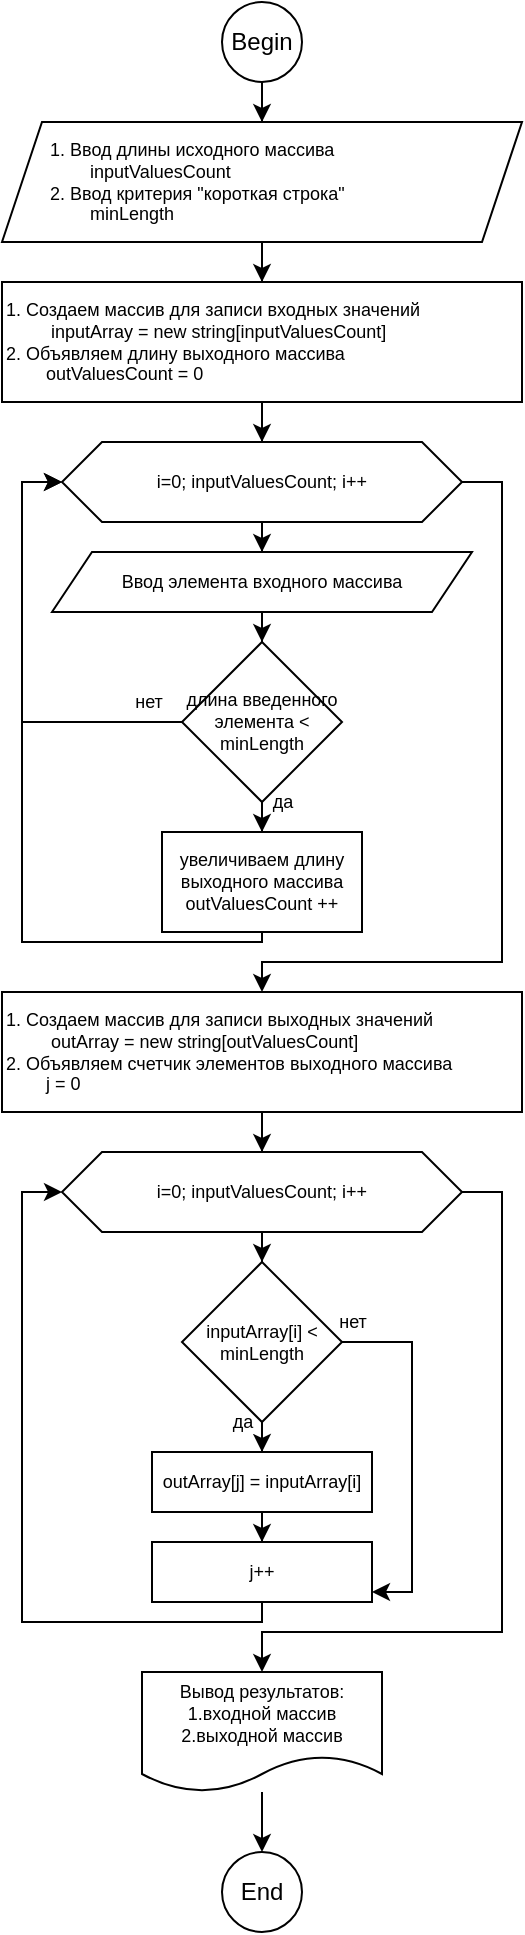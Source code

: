 <mxfile version="20.3.0" type="device"><diagram id="C5RBs43oDa-KdzZeNtuy" name="Page-1"><mxGraphModel dx="2062" dy="1225" grid="1" gridSize="5" guides="1" tooltips="1" connect="1" arrows="1" fold="1" page="1" pageScale="1" pageWidth="827" pageHeight="1169" math="0" shadow="0"><root><mxCell id="WIyWlLk6GJQsqaUBKTNV-0"/><mxCell id="WIyWlLk6GJQsqaUBKTNV-1" parent="WIyWlLk6GJQsqaUBKTNV-0"/><mxCell id="7_G8MAKf1tAbaNgjeeXX-3" style="edgeStyle=orthogonalEdgeStyle;rounded=0;orthogonalLoop=1;jettySize=auto;html=1;fontSize=9;fontColor=default;" edge="1" parent="WIyWlLk6GJQsqaUBKTNV-1" source="0" target="7_G8MAKf1tAbaNgjeeXX-1"><mxGeometry relative="1" as="geometry"/></mxCell><mxCell id="0" value="Begin" style="ellipse;whiteSpace=wrap;html=1;aspect=fixed;" parent="WIyWlLk6GJQsqaUBKTNV-1" vertex="1"><mxGeometry x="130" y="20" width="40" height="40" as="geometry"/></mxCell><mxCell id="1" value="End" style="ellipse;whiteSpace=wrap;html=1;aspect=fixed;" parent="WIyWlLk6GJQsqaUBKTNV-1" vertex="1"><mxGeometry x="130" y="945" width="40" height="40" as="geometry"/></mxCell><mxCell id="7_G8MAKf1tAbaNgjeeXX-4" style="edgeStyle=orthogonalEdgeStyle;rounded=0;orthogonalLoop=1;jettySize=auto;html=1;fontSize=9;fontColor=default;" edge="1" parent="WIyWlLk6GJQsqaUBKTNV-1" source="7_G8MAKf1tAbaNgjeeXX-1" target="7_G8MAKf1tAbaNgjeeXX-12"><mxGeometry relative="1" as="geometry"/></mxCell><mxCell id="7_G8MAKf1tAbaNgjeeXX-1" value="1. Ввод длины исходного массива&lt;br&gt;&lt;span style=&quot;white-space: pre;&quot;&gt;&#9;&lt;/span&gt;inputValuesCount&lt;br&gt;2. Ввод критерия &quot;короткая строка&quot;&lt;br&gt;&lt;span style=&quot;white-space: pre;&quot;&gt;&#9;&lt;/span&gt;minLength" style="shape=parallelogram;perimeter=parallelogramPerimeter;whiteSpace=wrap;fixedSize=1;fontSize=9;fontColor=default;html=1;align=left;spacingLeft=22;" vertex="1" parent="WIyWlLk6GJQsqaUBKTNV-1"><mxGeometry x="20" y="80" width="260" height="60" as="geometry"/></mxCell><mxCell id="7_G8MAKf1tAbaNgjeeXX-9" style="edgeStyle=orthogonalEdgeStyle;rounded=0;orthogonalLoop=1;jettySize=auto;html=1;fontSize=9;fontColor=default;" edge="1" parent="WIyWlLk6GJQsqaUBKTNV-1" source="7_G8MAKf1tAbaNgjeeXX-2" target="7_G8MAKf1tAbaNgjeeXX-6"><mxGeometry relative="1" as="geometry"/></mxCell><mxCell id="7_G8MAKf1tAbaNgjeeXX-20" style="edgeStyle=orthogonalEdgeStyle;rounded=0;orthogonalLoop=1;jettySize=auto;html=1;fontSize=9;fontColor=default;" edge="1" parent="WIyWlLk6GJQsqaUBKTNV-1" source="7_G8MAKf1tAbaNgjeeXX-2" target="7_G8MAKf1tAbaNgjeeXX-19"><mxGeometry relative="1" as="geometry"><Array as="points"><mxPoint x="270" y="260"/><mxPoint x="270" y="500"/><mxPoint x="150" y="500"/></Array></mxGeometry></mxCell><mxCell id="7_G8MAKf1tAbaNgjeeXX-2" value="i=0;&amp;nbsp;inputValuesCount; i++" style="shape=hexagon;perimeter=hexagonPerimeter2;whiteSpace=wrap;fixedSize=1;html=1;fontSize=9;" vertex="1" parent="WIyWlLk6GJQsqaUBKTNV-1"><mxGeometry x="50" y="240" width="200" height="40" as="geometry"/></mxCell><mxCell id="7_G8MAKf1tAbaNgjeeXX-11" style="edgeStyle=orthogonalEdgeStyle;rounded=0;orthogonalLoop=1;jettySize=auto;html=1;fontSize=9;fontColor=default;" edge="1" parent="WIyWlLk6GJQsqaUBKTNV-1" source="7_G8MAKf1tAbaNgjeeXX-6" target="7_G8MAKf1tAbaNgjeeXX-10"><mxGeometry relative="1" as="geometry"/></mxCell><mxCell id="7_G8MAKf1tAbaNgjeeXX-6" value="Ввод элемента входного массива&lt;br&gt;" style="shape=parallelogram;perimeter=parallelogramPerimeter;whiteSpace=wrap;fixedSize=1;fontSize=9;fontColor=default;html=1;" vertex="1" parent="WIyWlLk6GJQsqaUBKTNV-1"><mxGeometry x="45" y="295" width="210" height="30" as="geometry"/></mxCell><mxCell id="7_G8MAKf1tAbaNgjeeXX-15" value="да" style="edgeStyle=orthogonalEdgeStyle;rounded=0;orthogonalLoop=1;jettySize=auto;html=1;fontSize=9;fontColor=default;" edge="1" parent="WIyWlLk6GJQsqaUBKTNV-1" source="7_G8MAKf1tAbaNgjeeXX-10" target="7_G8MAKf1tAbaNgjeeXX-14"><mxGeometry x="-1" y="10" relative="1" as="geometry"><mxPoint as="offset"/></mxGeometry></mxCell><mxCell id="7_G8MAKf1tAbaNgjeeXX-16" value="нет" style="edgeStyle=orthogonalEdgeStyle;rounded=0;orthogonalLoop=1;jettySize=auto;html=1;fontSize=9;fontColor=default;" edge="1" parent="WIyWlLk6GJQsqaUBKTNV-1" source="7_G8MAKf1tAbaNgjeeXX-10" target="7_G8MAKf1tAbaNgjeeXX-2"><mxGeometry x="-0.846" y="-10" relative="1" as="geometry"><Array as="points"><mxPoint x="30" y="380"/><mxPoint x="30" y="260"/></Array><mxPoint as="offset"/></mxGeometry></mxCell><mxCell id="7_G8MAKf1tAbaNgjeeXX-10" value="длина введенного элемента &amp;lt; minLength" style="rhombus;whiteSpace=wrap;html=1;fontSize=9;fontColor=default;" vertex="1" parent="WIyWlLk6GJQsqaUBKTNV-1"><mxGeometry x="110" y="340" width="80" height="80" as="geometry"/></mxCell><mxCell id="7_G8MAKf1tAbaNgjeeXX-13" style="edgeStyle=orthogonalEdgeStyle;rounded=0;orthogonalLoop=1;jettySize=auto;html=1;fontSize=9;fontColor=default;" edge="1" parent="WIyWlLk6GJQsqaUBKTNV-1" source="7_G8MAKf1tAbaNgjeeXX-12" target="7_G8MAKf1tAbaNgjeeXX-2"><mxGeometry relative="1" as="geometry"/></mxCell><mxCell id="7_G8MAKf1tAbaNgjeeXX-12" value="1. Создаем массив для записи входных значений&#10;         inputArray = new string[inputValuesCount]&#10;2. Объявляем длину выходного массива&#10;        outValuesCount = 0" style="rounded=0;whiteSpace=wrap;fontSize=9;fontColor=default;align=left;" vertex="1" parent="WIyWlLk6GJQsqaUBKTNV-1"><mxGeometry x="20" y="160" width="260" height="60" as="geometry"/></mxCell><mxCell id="7_G8MAKf1tAbaNgjeeXX-17" style="edgeStyle=orthogonalEdgeStyle;rounded=0;orthogonalLoop=1;jettySize=auto;html=1;fontSize=9;fontColor=default;" edge="1" parent="WIyWlLk6GJQsqaUBKTNV-1" source="7_G8MAKf1tAbaNgjeeXX-14" target="7_G8MAKf1tAbaNgjeeXX-2"><mxGeometry relative="1" as="geometry"><Array as="points"><mxPoint x="150" y="490"/><mxPoint x="30" y="490"/><mxPoint x="30" y="260"/></Array></mxGeometry></mxCell><mxCell id="7_G8MAKf1tAbaNgjeeXX-14" value="увеличиваем длину выходного массива&#10;outValuesCount ++" style="rounded=0;whiteSpace=wrap;fontSize=9;fontColor=default;" vertex="1" parent="WIyWlLk6GJQsqaUBKTNV-1"><mxGeometry x="100" y="435" width="100" height="50" as="geometry"/></mxCell><mxCell id="7_G8MAKf1tAbaNgjeeXX-23" style="edgeStyle=orthogonalEdgeStyle;rounded=0;orthogonalLoop=1;jettySize=auto;html=1;fontSize=9;fontColor=default;" edge="1" parent="WIyWlLk6GJQsqaUBKTNV-1" source="7_G8MAKf1tAbaNgjeeXX-18" target="7_G8MAKf1tAbaNgjeeXX-22"><mxGeometry relative="1" as="geometry"/></mxCell><mxCell id="7_G8MAKf1tAbaNgjeeXX-31" style="edgeStyle=orthogonalEdgeStyle;rounded=0;orthogonalLoop=1;jettySize=auto;html=1;fontSize=9;fontColor=default;" edge="1" parent="WIyWlLk6GJQsqaUBKTNV-1" source="7_G8MAKf1tAbaNgjeeXX-18" target="7_G8MAKf1tAbaNgjeeXX-30"><mxGeometry relative="1" as="geometry"><Array as="points"><mxPoint x="270" y="615"/><mxPoint x="270" y="835"/><mxPoint x="150" y="835"/></Array></mxGeometry></mxCell><mxCell id="7_G8MAKf1tAbaNgjeeXX-18" value="i=0;&amp;nbsp;inputValuesCount; i++" style="shape=hexagon;perimeter=hexagonPerimeter2;whiteSpace=wrap;fixedSize=1;html=1;fontSize=9;" vertex="1" parent="WIyWlLk6GJQsqaUBKTNV-1"><mxGeometry x="50" y="595" width="200" height="40" as="geometry"/></mxCell><mxCell id="7_G8MAKf1tAbaNgjeeXX-21" style="edgeStyle=orthogonalEdgeStyle;rounded=0;orthogonalLoop=1;jettySize=auto;html=1;entryX=0.5;entryY=0;entryDx=0;entryDy=0;fontSize=9;fontColor=default;" edge="1" parent="WIyWlLk6GJQsqaUBKTNV-1" source="7_G8MAKf1tAbaNgjeeXX-19" target="7_G8MAKf1tAbaNgjeeXX-18"><mxGeometry relative="1" as="geometry"/></mxCell><mxCell id="7_G8MAKf1tAbaNgjeeXX-19" value="1. Создаем массив для записи выходных значений&#10;         outArray = new string[outValuesCount]&#10;2. Объявляем счетчик элементов выходного массива &#10;        j = 0" style="rounded=0;whiteSpace=wrap;fontSize=9;fontColor=default;align=left;" vertex="1" parent="WIyWlLk6GJQsqaUBKTNV-1"><mxGeometry x="20" y="515" width="260" height="60" as="geometry"/></mxCell><mxCell id="7_G8MAKf1tAbaNgjeeXX-25" value="да" style="edgeStyle=orthogonalEdgeStyle;rounded=0;orthogonalLoop=1;jettySize=auto;html=1;fontSize=9;fontColor=default;" edge="1" parent="WIyWlLk6GJQsqaUBKTNV-1" source="7_G8MAKf1tAbaNgjeeXX-22" target="7_G8MAKf1tAbaNgjeeXX-24"><mxGeometry x="0.538" y="-10" relative="1" as="geometry"><mxPoint as="offset"/></mxGeometry></mxCell><mxCell id="7_G8MAKf1tAbaNgjeeXX-27" value="нет" style="edgeStyle=orthogonalEdgeStyle;rounded=0;orthogonalLoop=1;jettySize=auto;html=1;fontSize=9;fontColor=default;" edge="1" parent="WIyWlLk6GJQsqaUBKTNV-1" source="7_G8MAKf1tAbaNgjeeXX-22" target="7_G8MAKf1tAbaNgjeeXX-26"><mxGeometry x="-0.945" y="10" relative="1" as="geometry"><Array as="points"><mxPoint x="225" y="690"/><mxPoint x="225" y="815"/></Array><mxPoint as="offset"/></mxGeometry></mxCell><mxCell id="7_G8MAKf1tAbaNgjeeXX-22" value="inputArray[i] &amp;lt; minLength" style="rhombus;whiteSpace=wrap;html=1;fontSize=9;fontColor=default;" vertex="1" parent="WIyWlLk6GJQsqaUBKTNV-1"><mxGeometry x="110" y="650" width="80" height="80" as="geometry"/></mxCell><mxCell id="7_G8MAKf1tAbaNgjeeXX-28" style="edgeStyle=orthogonalEdgeStyle;rounded=0;orthogonalLoop=1;jettySize=auto;html=1;fontSize=9;fontColor=default;" edge="1" parent="WIyWlLk6GJQsqaUBKTNV-1" source="7_G8MAKf1tAbaNgjeeXX-24" target="7_G8MAKf1tAbaNgjeeXX-26"><mxGeometry relative="1" as="geometry"/></mxCell><mxCell id="7_G8MAKf1tAbaNgjeeXX-24" value="outArray[j] = inputArray[i]" style="rounded=0;whiteSpace=wrap;fontSize=9;fontColor=default;align=center;" vertex="1" parent="WIyWlLk6GJQsqaUBKTNV-1"><mxGeometry x="95" y="745" width="110" height="30" as="geometry"/></mxCell><mxCell id="7_G8MAKf1tAbaNgjeeXX-29" style="edgeStyle=orthogonalEdgeStyle;rounded=0;orthogonalLoop=1;jettySize=auto;html=1;entryX=0;entryY=0.5;entryDx=0;entryDy=0;fontSize=9;fontColor=default;" edge="1" parent="WIyWlLk6GJQsqaUBKTNV-1" source="7_G8MAKf1tAbaNgjeeXX-26" target="7_G8MAKf1tAbaNgjeeXX-18"><mxGeometry relative="1" as="geometry"><Array as="points"><mxPoint x="150" y="830"/><mxPoint x="30" y="830"/><mxPoint x="30" y="615"/></Array></mxGeometry></mxCell><mxCell id="7_G8MAKf1tAbaNgjeeXX-26" value="j++" style="rounded=0;whiteSpace=wrap;fontSize=9;fontColor=default;align=center;" vertex="1" parent="WIyWlLk6GJQsqaUBKTNV-1"><mxGeometry x="95" y="790" width="110" height="30" as="geometry"/></mxCell><mxCell id="7_G8MAKf1tAbaNgjeeXX-32" style="edgeStyle=orthogonalEdgeStyle;rounded=0;orthogonalLoop=1;jettySize=auto;html=1;fontSize=9;fontColor=default;" edge="1" parent="WIyWlLk6GJQsqaUBKTNV-1" source="7_G8MAKf1tAbaNgjeeXX-30" target="1"><mxGeometry relative="1" as="geometry"/></mxCell><mxCell id="7_G8MAKf1tAbaNgjeeXX-30" value="Вывод результатов:&lt;br&gt;1.входной массив&lt;br&gt;2.выходной массив&lt;br&gt;" style="shape=document;whiteSpace=wrap;html=1;boundedLbl=1;fontSize=9;fontColor=default;" vertex="1" parent="WIyWlLk6GJQsqaUBKTNV-1"><mxGeometry x="90" y="855" width="120" height="60" as="geometry"/></mxCell></root></mxGraphModel></diagram></mxfile>